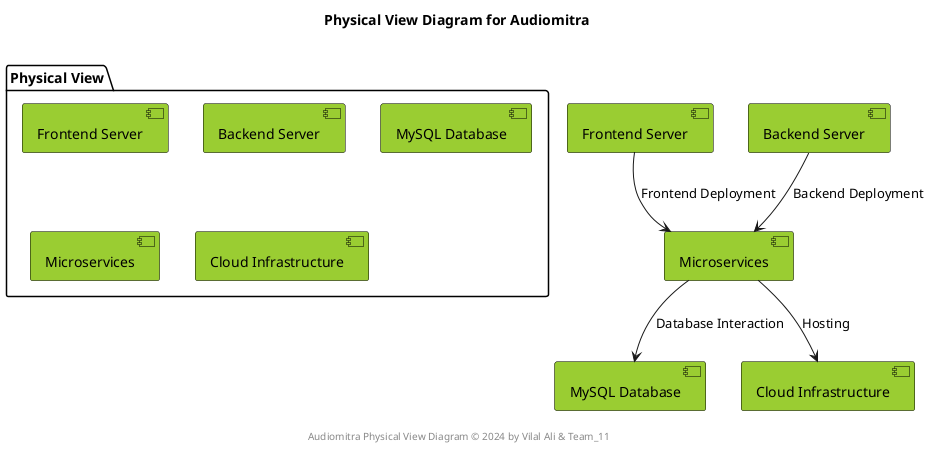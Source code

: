 @startuml PhysicalView
skinparam component {
    BackgroundColor YellowGreen
    BorderColor Black
}
title Physical View Diagram for Audiomitra \n

package "Physical View" {
    [Frontend Server] as FrontendServerComponent
    [Backend Server] as BackendServerComponent
    [MySQL Database] as MySQLDatabaseComponent
    [Microservices] as MicroservicesComponent
    [Cloud Infrastructure] as CloudInfrastructureComponent
}

[Frontend Server] --> [Microservices] : Frontend Deployment
[Backend Server] --> [Microservices] : Backend Deployment
[Microservices] --> [MySQL Database] : Database Interaction
[Microservices] --> [Cloud Infrastructure] : Hosting

footer "\nAudiomitra Physical View Diagram © 2024 by Vilal Ali & Team_11"
@enduml